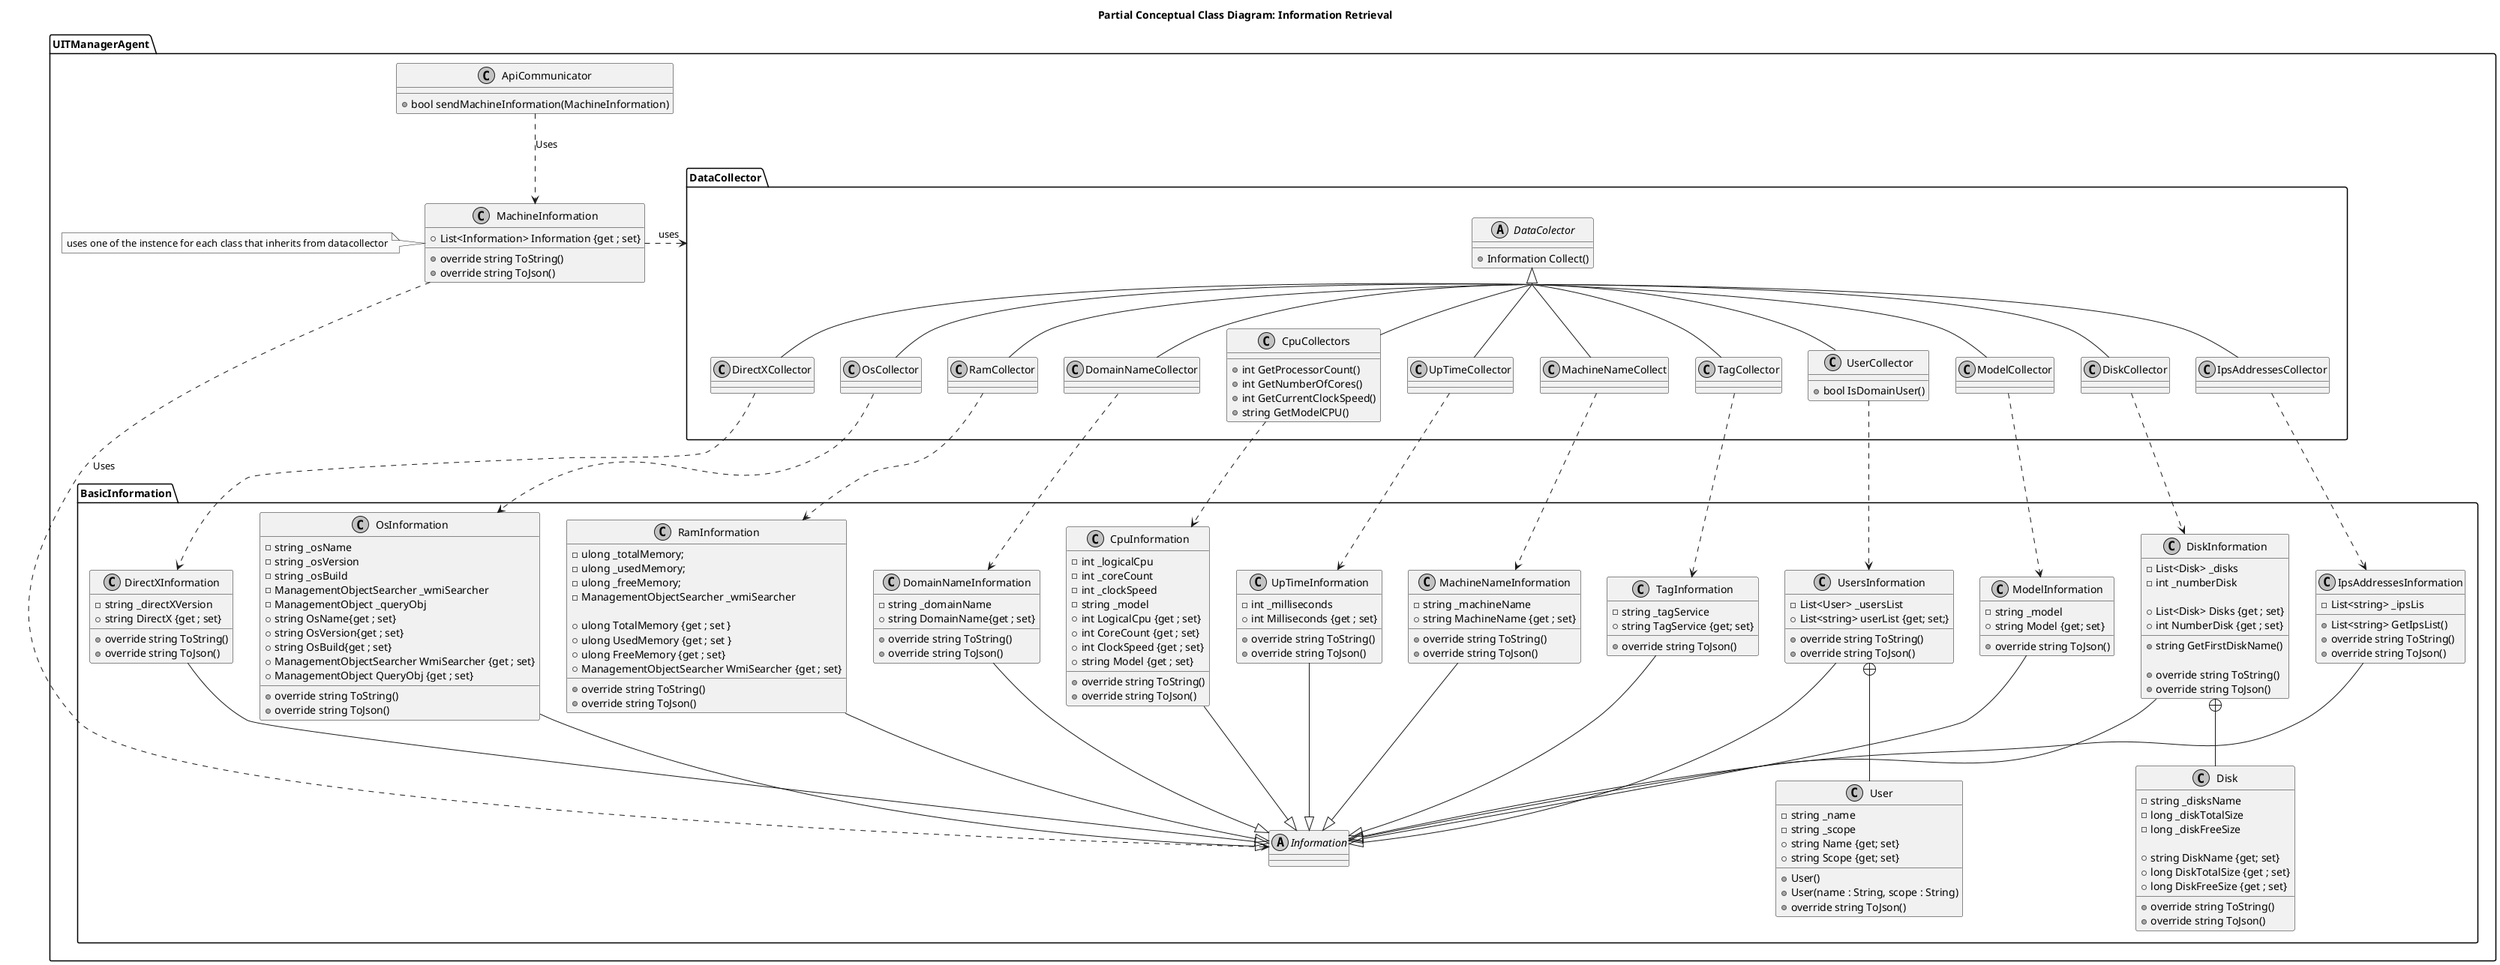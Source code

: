 @startuml 
title Partial Conceptual Class Diagram: Information Retrieval
skinparam groupInheritance 2
skinparam Monochrome true
package UITManagerAgent{
    package DataCollector{
        abstract DataColector{
            + Information Collect()
        }
        class CpuCollectors {
            + int GetProcessorCount()
            + int GetNumberOfCores()
            + int GetCurrentClockSpeed()
            + string GetModelCPU()
        }
        class RamCollector {}
        class UserCollector {
            + bool IsDomainUser()
        }
        class IpsAddressesCollector {}
        class OsCollector {}
        class MachineNameCollect {}
        class DomainNameCollector {}
        class UpTimeCollector {}
        class DirectXCollector {}
        class DiskCollector {}
        class TagCollector {}
        class ModelCollector {}

    }
    package BasicInformation{
        abstract Information{}

        class ModelInformation{
            - string _model
            + string Model {get; set}
            + override string ToJson()
        }

        class TagInformation{
            - string _tagService
            + string TagService {get; set}
            + override string ToJson()
        }


        class CpuInformation {
            - int _logicalCpu
            - int _coreCount
            - int _clockSpeed
            - string _model
            + int LogicalCpu {get ; set}
            + int CoreCount {get ; set}
            + int ClockSpeed {get ; set}
            + string Model {get ; set}
            + override string ToString()
            + override string ToJson()
        }
        class RamInformation {

            - ulong _totalMemory;
            - ulong _usedMemory;
            - ulong _freeMemory;
            - ManagementObjectSearcher _wmiSearcher

            + ulong TotalMemory {get ; set }
            + ulong UsedMemory {get ; set }
            + ulong FreeMemory {get ; set}
            + ManagementObjectSearcher WmiSearcher {get ; set}

            + override string ToString()
            + override string ToJson()
        }
       class UsersInformation {
            -  List<User> _usersList
            + List<string> userList {get; set;}
            + override string ToString()
            + override string ToJson()
        }

        class User{
            - string _name
            - string _scope
            + User()
            + User(name : String, scope : String)
            + string Name {get; set}
            + string Scope {get; set}
            + override string ToJson()
        }

        class IpsAddressesInformation {
            - List<string> _ipsLis
            + List<string> GetIpsList()
            + override string ToString()
            + override string ToJson()
        }
        class OsInformation {
            - string _osName
            - string _osVersion
            - string _osBuild
            - ManagementObjectSearcher _wmiSearcher
            - ManagementObject _queryObj
            + string OsName{get ; set}
            + string OsVersion{get ; set}
            + string OsBuild{get ; set}
            + ManagementObjectSearcher WmiSearcher {get ; set}
            + ManagementObject QueryObj {get ; set}
            + override string ToString()
            + override string ToJson()
        }
        class MachineNameInformation {
            - string _machineName
            + string MachineName {get ; set}
            + override string ToString()
            + override string ToJson()
        }
        class DomainNameInformation {
            - string _domainName
            + string DomainName{get ; set}
            + override string ToString()
            + override string ToJson()
        }
        class UpTimeInformation {
            - int _milliseconds
            + int Milliseconds {get ; set}
            + override string ToString()
            + override string ToJson()

        }
        class DirectXInformation {
            - string _directXVersion
            + string DirectX {get ; set}
            + override string ToString()
            + override string ToJson()
        }
        class DiskInformation {
            - List<Disk> _disks
            - int _numberDisk

            + List<Disk> Disks {get ; set}
            + int NumberDisk {get ; set}
            + string GetFirstDiskName()

            + override string ToString()
            + override string ToJson()

        }

        class Disk{
            - string _disksName
            - long _diskTotalSize
            - long _diskFreeSize

            + string DiskName {get; set}
            + long DiskTotalSize {get ; set}
            + long DiskFreeSize {get ; set}
            + override string ToString()
            + override string ToJson()
        }

    }
    class MachineInformation{
        + List<Information> Information {get ; set}
        + override string ToString()
        + override string ToJson()

    }

    class ApiCommunicator{
        + bool sendMachineInformation(MachineInformation)
    }



    CpuCollectors -up-|> DataColector
    CpuCollectors ..> CpuInformation
    RamCollector -up-|> DataColector
    RamCollector ..> RamInformation
    UserCollector -up-|> DataColector
    UserCollector ..> UsersInformation
    IpsAddressesCollector -up-|> DataColector
    IpsAddressesCollector ..> IpsAddressesInformation
    OsCollector -up-|> DataColector
    OsCollector ..> OsInformation
    MachineNameCollect -up-|> DataColector
    MachineNameCollect ..> MachineNameInformation
    DomainNameCollector -up-|> DataColector
    DomainNameCollector ..> DomainNameInformation
    UpTimeCollector -up-|> DataColector
    UpTimeCollector ..> UpTimeInformation
    DirectXCollector -up-|> DataColector
    DirectXCollector ..> DirectXInformation 
    DiskCollector -up-|> DataColector
    DiskCollector ..> DiskInformation
    TagCollector -up-|> DataColector
    TagCollector ..> TagInformation
    ModelCollector -up-|> DataColector
    ModelCollector ..> ModelInformation

    ApiCommunicator ..> MachineInformation : Uses

    MachineInformation .> Information : Uses
    MachineInformation .> DataCollector : uses

    Note left of MachineInformation
        uses one of the instence for each class that inherits from datacollector
    end Note


    CpuInformation -down-|> Information
    RamInformation -down-|> Information
    UsersInformation -down-|> Information
    IpsAddressesInformation -down-|> Information
    OsInformation -down-|> Information
    MachineNameInformation -down-|> Information
    DomainNameInformation -down-|> Information
    UpTimeInformation -down-|> Information
    DirectXInformation -down-|> Information
    DiskInformation -down-|> Information
    TagInformation -down-|> Information
    ModelInformation -down-|> Information
    Disk -up-+ DiskInformation
    User -up-+ UsersInformation

}

@enduml
